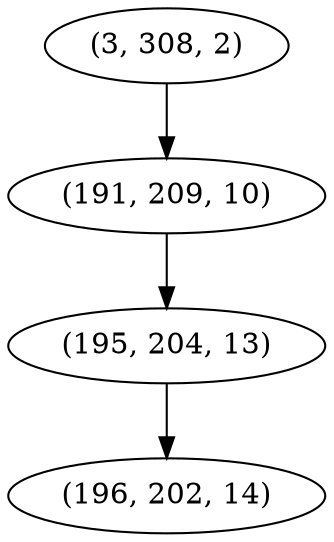 digraph tree {
    "(3, 308, 2)";
    "(191, 209, 10)";
    "(195, 204, 13)";
    "(196, 202, 14)";
    "(3, 308, 2)" -> "(191, 209, 10)";
    "(191, 209, 10)" -> "(195, 204, 13)";
    "(195, 204, 13)" -> "(196, 202, 14)";
}
